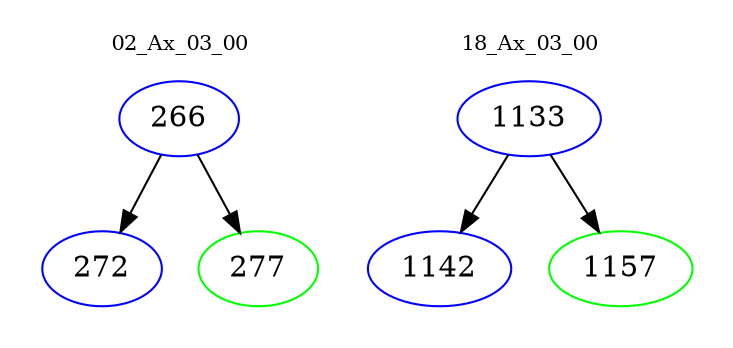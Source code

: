 digraph{
subgraph cluster_0 {
color = white
label = "02_Ax_03_00";
fontsize=10;
T0_266 [label="266", color="blue"]
T0_266 -> T0_272 [color="black"]
T0_272 [label="272", color="blue"]
T0_266 -> T0_277 [color="black"]
T0_277 [label="277", color="green"]
}
subgraph cluster_1 {
color = white
label = "18_Ax_03_00";
fontsize=10;
T1_1133 [label="1133", color="blue"]
T1_1133 -> T1_1142 [color="black"]
T1_1142 [label="1142", color="blue"]
T1_1133 -> T1_1157 [color="black"]
T1_1157 [label="1157", color="green"]
}
}
